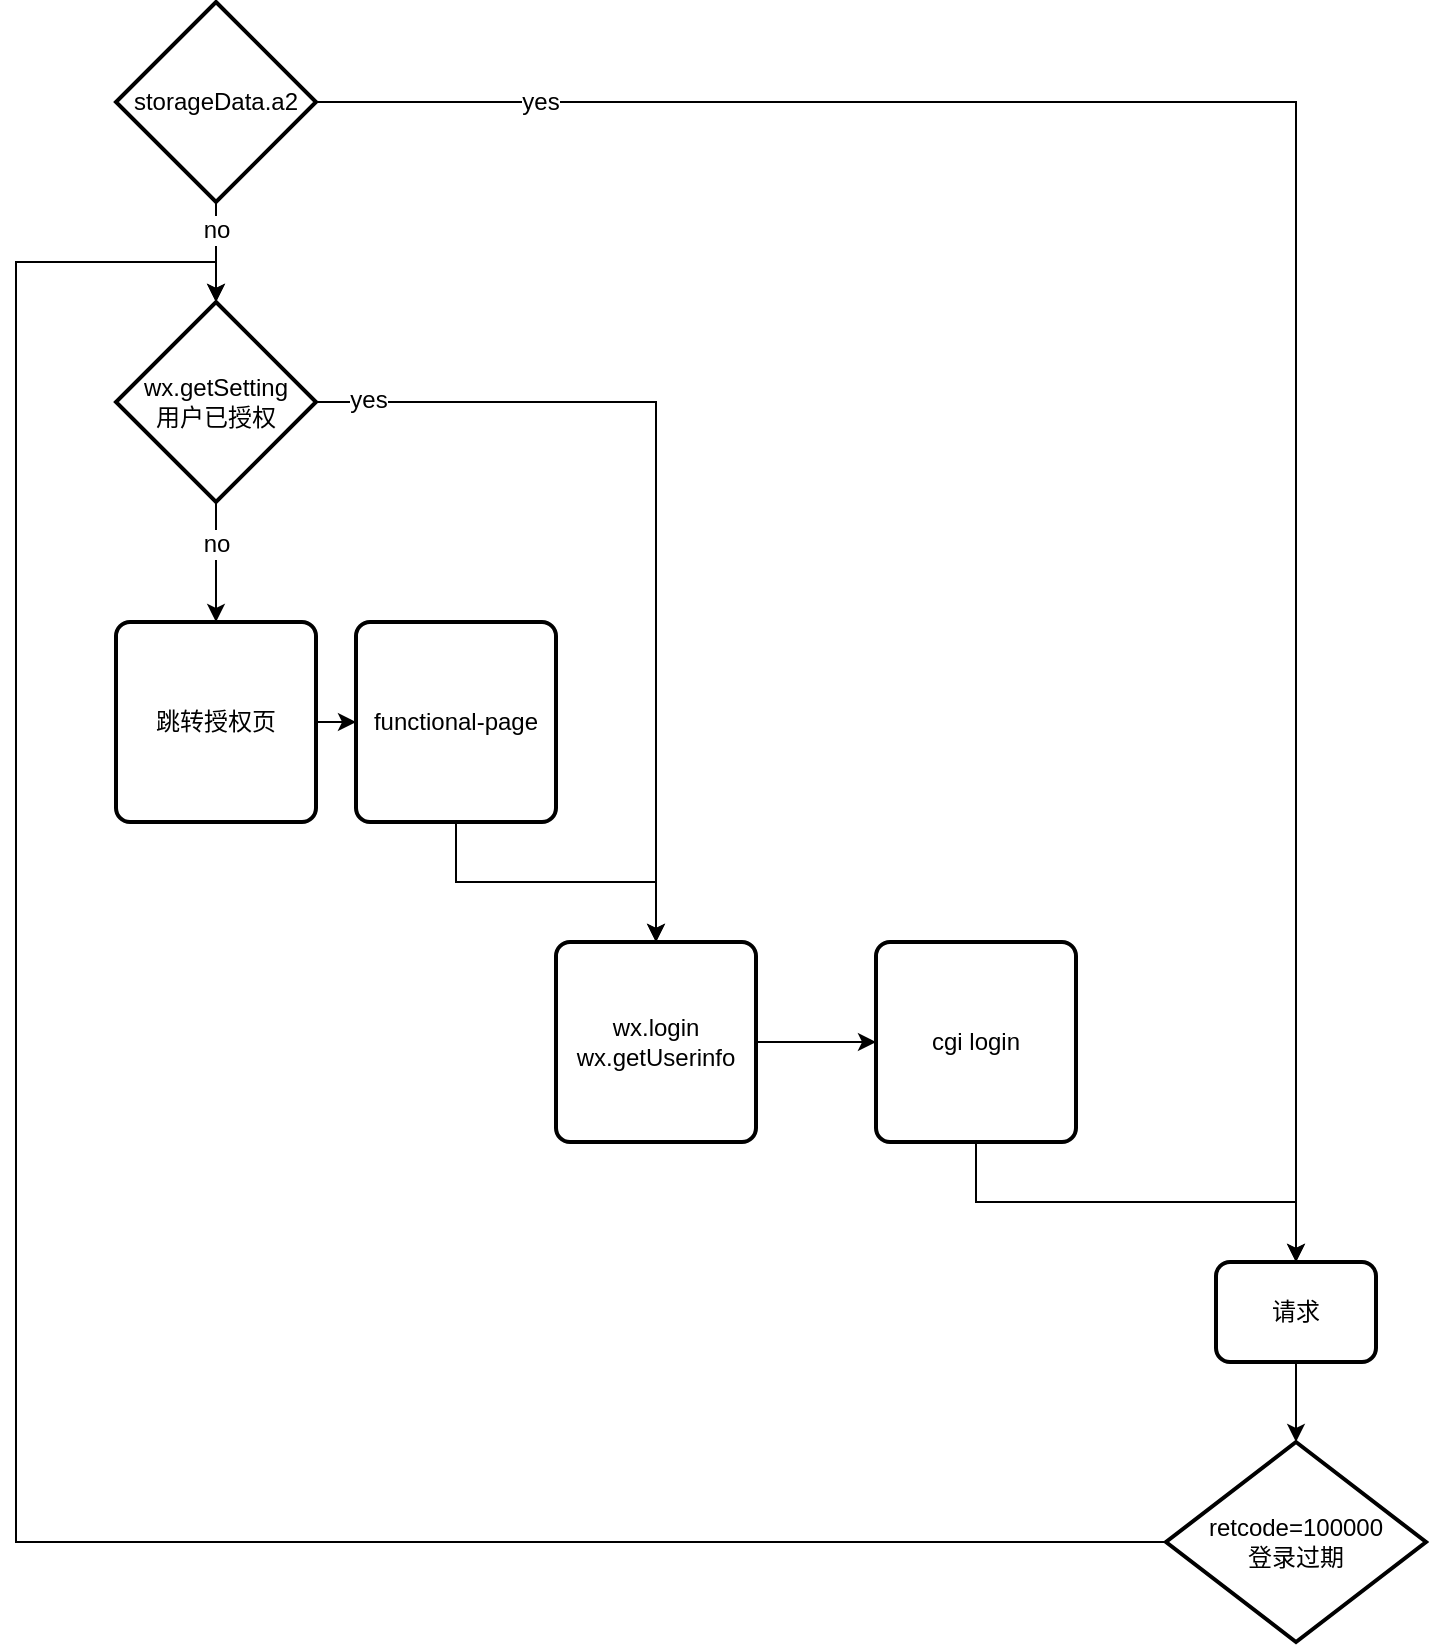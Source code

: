 <mxfile version="12.3.5" type="github" pages="1">
  <diagram id="tuC3W3ySv04-Sdv43nk9" name="Page-1">
    <mxGraphModel dx="946" dy="614" grid="1" gridSize="10" guides="1" tooltips="1" connect="1" arrows="1" fold="1" page="1" pageScale="1" pageWidth="827" pageHeight="1169" math="0" shadow="0">
      <root>
        <mxCell id="0"/>
        <mxCell id="1" parent="0"/>
        <mxCell id="MQxmTdT8arEGlfipxIdE-2" style="edgeStyle=orthogonalEdgeStyle;rounded=0;orthogonalLoop=1;jettySize=auto;html=1;exitX=1;exitY=0.5;exitDx=0;exitDy=0;exitPerimeter=0;entryX=0.5;entryY=1;entryDx=0;entryDy=0;shadow=0;" parent="1" source="lSYiVCFndejT3amvooW9-2" target="MQxmTdT8arEGlfipxIdE-8" edge="1">
          <mxGeometry relative="1" as="geometry">
            <mxPoint x="390" y="340" as="targetPoint"/>
          </mxGeometry>
        </mxCell>
        <mxCell id="MQxmTdT8arEGlfipxIdE-3" value="yes" style="text;html=1;align=center;verticalAlign=middle;resizable=0;points=[];;labelBackgroundColor=#ffffff;shadow=0;" parent="MQxmTdT8arEGlfipxIdE-2" vertex="1" connectable="0">
          <mxGeometry x="-0.558" y="1" relative="1" as="geometry">
            <mxPoint x="-124.5" y="0.5" as="offset"/>
          </mxGeometry>
        </mxCell>
        <mxCell id="MQxmTdT8arEGlfipxIdE-4" style="edgeStyle=orthogonalEdgeStyle;rounded=0;orthogonalLoop=1;jettySize=auto;html=1;exitX=0.5;exitY=1;exitDx=0;exitDy=0;exitPerimeter=0;shadow=0;" parent="1" source="lSYiVCFndejT3amvooW9-2" target="MQxmTdT8arEGlfipxIdE-30" edge="1">
          <mxGeometry relative="1" as="geometry">
            <mxPoint x="230" y="240" as="targetPoint"/>
          </mxGeometry>
        </mxCell>
        <mxCell id="MQxmTdT8arEGlfipxIdE-5" value="no" style="text;html=1;align=center;verticalAlign=middle;resizable=0;points=[];;labelBackgroundColor=#ffffff;shadow=0;" parent="MQxmTdT8arEGlfipxIdE-4" vertex="1" connectable="0">
          <mxGeometry x="0.215" relative="1" as="geometry">
            <mxPoint y="-17" as="offset"/>
          </mxGeometry>
        </mxCell>
        <mxCell id="lSYiVCFndejT3amvooW9-2" value="storageData.a2" style="strokeWidth=2;html=1;shape=mxgraph.flowchart.decision;whiteSpace=wrap;shadow=0;" parent="1" vertex="1">
          <mxGeometry x="180" y="80" width="100" height="100" as="geometry"/>
        </mxCell>
        <mxCell id="MQxmTdT8arEGlfipxIdE-48" value="" style="edgeStyle=orthogonalEdgeStyle;rounded=0;orthogonalLoop=1;jettySize=auto;html=1;shadow=0;" parent="1" source="MQxmTdT8arEGlfipxIdE-8" target="MQxmTdT8arEGlfipxIdE-47" edge="1">
          <mxGeometry relative="1" as="geometry"/>
        </mxCell>
        <mxCell id="MQxmTdT8arEGlfipxIdE-8" value="请求" style="rounded=1;whiteSpace=wrap;html=1;absoluteArcSize=1;arcSize=14;strokeWidth=2;shadow=0;direction=west;" parent="1" vertex="1">
          <mxGeometry x="730" y="710" width="80" height="50" as="geometry"/>
        </mxCell>
        <mxCell id="MQxmTdT8arEGlfipxIdE-33" style="edgeStyle=orthogonalEdgeStyle;rounded=0;orthogonalLoop=1;jettySize=auto;html=1;exitX=1;exitY=0.5;exitDx=0;exitDy=0;exitPerimeter=0;entryX=0.5;entryY=0;entryDx=0;entryDy=0;shadow=0;" parent="1" source="MQxmTdT8arEGlfipxIdE-30" target="MQxmTdT8arEGlfipxIdE-32" edge="1">
          <mxGeometry relative="1" as="geometry"/>
        </mxCell>
        <mxCell id="MQxmTdT8arEGlfipxIdE-52" value="yes" style="text;html=1;align=center;verticalAlign=middle;resizable=0;points=[];;labelBackgroundColor=#ffffff;" parent="MQxmTdT8arEGlfipxIdE-33" vertex="1" connectable="0">
          <mxGeometry x="-0.881" y="1" relative="1" as="geometry">
            <mxPoint as="offset"/>
          </mxGeometry>
        </mxCell>
        <mxCell id="MQxmTdT8arEGlfipxIdE-40" value="" style="edgeStyle=orthogonalEdgeStyle;rounded=0;orthogonalLoop=1;jettySize=auto;html=1;shadow=0;" parent="1" source="MQxmTdT8arEGlfipxIdE-30" target="MQxmTdT8arEGlfipxIdE-39" edge="1">
          <mxGeometry relative="1" as="geometry"/>
        </mxCell>
        <mxCell id="MQxmTdT8arEGlfipxIdE-41" value="no" style="text;html=1;align=center;verticalAlign=middle;resizable=0;points=[];;labelBackgroundColor=#ffffff;" parent="MQxmTdT8arEGlfipxIdE-40" vertex="1" connectable="0">
          <mxGeometry x="-0.24" relative="1" as="geometry">
            <mxPoint y="-2.5" as="offset"/>
          </mxGeometry>
        </mxCell>
        <mxCell id="MQxmTdT8arEGlfipxIdE-30" value="&lt;span style=&quot;white-space: normal&quot;&gt;wx.getSetting&lt;/span&gt;&lt;br style=&quot;white-space: normal&quot;&gt;&lt;span style=&quot;white-space: normal&quot;&gt;用户已授权&lt;/span&gt;" style="strokeWidth=2;html=1;shape=mxgraph.flowchart.decision;whiteSpace=wrap;shadow=0;" parent="1" vertex="1">
          <mxGeometry x="180" y="230" width="100" height="100" as="geometry"/>
        </mxCell>
        <mxCell id="MQxmTdT8arEGlfipxIdE-54" value="" style="edgeStyle=orthogonalEdgeStyle;rounded=0;orthogonalLoop=1;jettySize=auto;html=1;shadow=0;" parent="1" source="MQxmTdT8arEGlfipxIdE-32" target="MQxmTdT8arEGlfipxIdE-53" edge="1">
          <mxGeometry relative="1" as="geometry"/>
        </mxCell>
        <mxCell id="MQxmTdT8arEGlfipxIdE-32" value="wx.login&lt;br&gt;wx.getUserinfo" style="rounded=1;whiteSpace=wrap;html=1;absoluteArcSize=1;arcSize=14;strokeWidth=2;shadow=0;" parent="1" vertex="1">
          <mxGeometry x="400" y="550" width="100" height="100" as="geometry"/>
        </mxCell>
        <mxCell id="MQxmTdT8arEGlfipxIdE-56" style="edgeStyle=orthogonalEdgeStyle;rounded=0;orthogonalLoop=1;jettySize=auto;html=1;exitX=0.5;exitY=1;exitDx=0;exitDy=0;entryX=0.5;entryY=1;entryDx=0;entryDy=0;shadow=0;" parent="1" source="MQxmTdT8arEGlfipxIdE-53" target="MQxmTdT8arEGlfipxIdE-8" edge="1">
          <mxGeometry relative="1" as="geometry"/>
        </mxCell>
        <mxCell id="MQxmTdT8arEGlfipxIdE-53" value="cgi login" style="rounded=1;whiteSpace=wrap;html=1;absoluteArcSize=1;arcSize=14;strokeWidth=2;shadow=0;" parent="1" vertex="1">
          <mxGeometry x="560" y="550" width="100" height="100" as="geometry"/>
        </mxCell>
        <mxCell id="MQxmTdT8arEGlfipxIdE-44" value="" style="edgeStyle=orthogonalEdgeStyle;rounded=0;orthogonalLoop=1;jettySize=auto;html=1;shadow=0;" parent="1" source="MQxmTdT8arEGlfipxIdE-39" target="MQxmTdT8arEGlfipxIdE-43" edge="1">
          <mxGeometry relative="1" as="geometry"/>
        </mxCell>
        <mxCell id="MQxmTdT8arEGlfipxIdE-39" value="跳转授权页" style="rounded=1;whiteSpace=wrap;html=1;absoluteArcSize=1;arcSize=14;strokeWidth=2;shadow=0;" parent="1" vertex="1">
          <mxGeometry x="180" y="390" width="100" height="100" as="geometry"/>
        </mxCell>
        <mxCell id="MQxmTdT8arEGlfipxIdE-55" style="edgeStyle=orthogonalEdgeStyle;rounded=0;orthogonalLoop=1;jettySize=auto;html=1;exitX=0.5;exitY=1;exitDx=0;exitDy=0;entryX=0.5;entryY=0;entryDx=0;entryDy=0;shadow=0;" parent="1" source="MQxmTdT8arEGlfipxIdE-43" target="MQxmTdT8arEGlfipxIdE-32" edge="1">
          <mxGeometry relative="1" as="geometry"/>
        </mxCell>
        <mxCell id="MQxmTdT8arEGlfipxIdE-43" value="functional-page" style="rounded=1;whiteSpace=wrap;html=1;absoluteArcSize=1;arcSize=14;strokeWidth=2;shadow=0;" parent="1" vertex="1">
          <mxGeometry x="300" y="390" width="100" height="100" as="geometry"/>
        </mxCell>
        <mxCell id="MQxmTdT8arEGlfipxIdE-51" style="edgeStyle=orthogonalEdgeStyle;rounded=0;orthogonalLoop=1;jettySize=auto;html=1;exitX=0;exitY=0.5;exitDx=0;exitDy=0;exitPerimeter=0;entryX=0.5;entryY=0;entryDx=0;entryDy=0;entryPerimeter=0;shadow=0;" parent="1" source="MQxmTdT8arEGlfipxIdE-47" target="MQxmTdT8arEGlfipxIdE-30" edge="1">
          <mxGeometry relative="1" as="geometry">
            <Array as="points">
              <mxPoint x="130" y="850"/>
              <mxPoint x="130" y="210"/>
              <mxPoint x="230" y="210"/>
            </Array>
          </mxGeometry>
        </mxCell>
        <mxCell id="MQxmTdT8arEGlfipxIdE-47" value="retcode=100000&lt;br&gt;登录过期" style="strokeWidth=2;html=1;shape=mxgraph.flowchart.decision;whiteSpace=wrap;shadow=0;" parent="1" vertex="1">
          <mxGeometry x="705" y="800" width="130" height="100" as="geometry"/>
        </mxCell>
      </root>
    </mxGraphModel>
  </diagram>
</mxfile>
